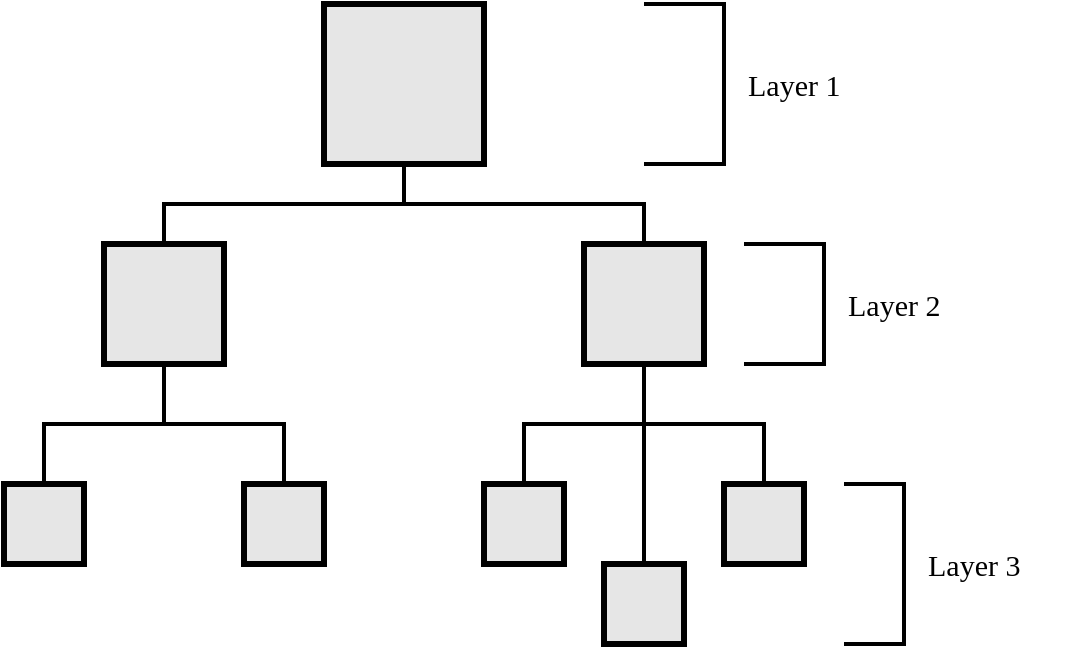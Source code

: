 <mxfile version="20.8.16" type="device"><diagram name="Page-1" id="Hy5NjVVBnPAwAUuSwe-H"><mxGraphModel dx="658" dy="1651" grid="1" gridSize="10" guides="1" tooltips="1" connect="1" arrows="1" fold="1" page="1" pageScale="1" pageWidth="827" pageHeight="1169" math="0" shadow="0"><root><mxCell id="0"/><mxCell id="1" parent="0"/><mxCell id="0tuG0vfoRCgHog60cNdx-2" value="" style="rounded=0;whiteSpace=wrap;html=1;fillColor=#E6E6E6;strokeWidth=3;" parent="1" vertex="1"><mxGeometry x="320" y="-840" width="80" height="80" as="geometry"/></mxCell><mxCell id="0tuG0vfoRCgHog60cNdx-3" value="" style="rounded=0;whiteSpace=wrap;html=1;fillColor=#E6E6E6;strokeWidth=3;" parent="1" vertex="1"><mxGeometry x="210" y="-720" width="60" height="60" as="geometry"/></mxCell><mxCell id="0tuG0vfoRCgHog60cNdx-4" value="" style="rounded=0;whiteSpace=wrap;html=1;fillColor=#E6E6E6;strokeWidth=3;" parent="1" vertex="1"><mxGeometry x="450" y="-720" width="60" height="60" as="geometry"/></mxCell><mxCell id="0tuG0vfoRCgHog60cNdx-5" value="" style="rounded=0;whiteSpace=wrap;html=1;fillColor=#E6E6E6;strokeWidth=3;" parent="1" vertex="1"><mxGeometry x="160" y="-600" width="40" height="40" as="geometry"/></mxCell><mxCell id="0tuG0vfoRCgHog60cNdx-6" value="" style="rounded=0;whiteSpace=wrap;html=1;fillColor=#E6E6E6;strokeWidth=3;" parent="1" vertex="1"><mxGeometry x="280" y="-600" width="40" height="40" as="geometry"/></mxCell><mxCell id="0tuG0vfoRCgHog60cNdx-7" value="" style="rounded=0;whiteSpace=wrap;html=1;fillColor=#E6E6E6;strokeWidth=3;" parent="1" vertex="1"><mxGeometry x="400" y="-600" width="40" height="40" as="geometry"/></mxCell><mxCell id="0tuG0vfoRCgHog60cNdx-8" value="" style="rounded=0;whiteSpace=wrap;html=1;fillColor=#E6E6E6;strokeWidth=3;" parent="1" vertex="1"><mxGeometry x="520" y="-600" width="40" height="40" as="geometry"/></mxCell><mxCell id="0tuG0vfoRCgHog60cNdx-9" value="" style="rounded=0;whiteSpace=wrap;html=1;fillColor=#E6E6E6;strokeWidth=3;" parent="1" vertex="1"><mxGeometry x="460" y="-560" width="40" height="40" as="geometry"/></mxCell><mxCell id="0tuG0vfoRCgHog60cNdx-11" value="" style="endArrow=none;html=1;rounded=0;exitX=0.5;exitY=0;exitDx=0;exitDy=0;entryX=0.5;entryY=1;entryDx=0;entryDy=0;strokeWidth=2;" parent="1" source="0tuG0vfoRCgHog60cNdx-3" target="0tuG0vfoRCgHog60cNdx-2" edge="1"><mxGeometry width="50" height="50" relative="1" as="geometry"><mxPoint x="310" y="-690" as="sourcePoint"/><mxPoint x="360" y="-740" as="targetPoint"/><Array as="points"><mxPoint x="240" y="-740"/><mxPoint x="360" y="-740"/></Array></mxGeometry></mxCell><mxCell id="0tuG0vfoRCgHog60cNdx-12" value="" style="endArrow=none;html=1;rounded=0;strokeWidth=2;entryX=0.5;entryY=0;entryDx=0;entryDy=0;" parent="1" target="0tuG0vfoRCgHog60cNdx-4" edge="1"><mxGeometry width="50" height="50" relative="1" as="geometry"><mxPoint x="360" y="-740" as="sourcePoint"/><mxPoint x="480" y="-790" as="targetPoint"/><Array as="points"><mxPoint x="480" y="-740"/></Array></mxGeometry></mxCell><mxCell id="0tuG0vfoRCgHog60cNdx-13" value="" style="endArrow=none;html=1;rounded=0;strokeWidth=2;exitX=0.5;exitY=0;exitDx=0;exitDy=0;entryX=0.5;entryY=1;entryDx=0;entryDy=0;" parent="1" source="0tuG0vfoRCgHog60cNdx-5" target="0tuG0vfoRCgHog60cNdx-3" edge="1"><mxGeometry width="50" height="50" relative="1" as="geometry"><mxPoint x="300" y="-610" as="sourcePoint"/><mxPoint x="350" y="-660" as="targetPoint"/><Array as="points"><mxPoint x="180" y="-630"/><mxPoint x="240" y="-630"/></Array></mxGeometry></mxCell><mxCell id="0tuG0vfoRCgHog60cNdx-14" value="" style="endArrow=none;html=1;rounded=0;strokeWidth=2;entryX=0.5;entryY=0;entryDx=0;entryDy=0;" parent="1" target="0tuG0vfoRCgHog60cNdx-6" edge="1"><mxGeometry width="50" height="50" relative="1" as="geometry"><mxPoint x="240" y="-630" as="sourcePoint"/><mxPoint x="330" y="-660" as="targetPoint"/><Array as="points"><mxPoint x="300" y="-630"/></Array></mxGeometry></mxCell><mxCell id="0tuG0vfoRCgHog60cNdx-15" value="" style="endArrow=none;html=1;rounded=0;strokeWidth=2;exitX=0.5;exitY=0;exitDx=0;exitDy=0;entryX=0.5;entryY=1;entryDx=0;entryDy=0;" parent="1" source="0tuG0vfoRCgHog60cNdx-7" target="0tuG0vfoRCgHog60cNdx-4" edge="1"><mxGeometry width="50" height="50" relative="1" as="geometry"><mxPoint x="380" y="-610" as="sourcePoint"/><mxPoint x="430" y="-660" as="targetPoint"/><Array as="points"><mxPoint x="420" y="-630"/><mxPoint x="480" y="-630"/></Array></mxGeometry></mxCell><mxCell id="0tuG0vfoRCgHog60cNdx-16" value="" style="endArrow=none;html=1;rounded=0;strokeWidth=2;entryX=0.5;entryY=0;entryDx=0;entryDy=0;" parent="1" target="0tuG0vfoRCgHog60cNdx-8" edge="1"><mxGeometry width="50" height="50" relative="1" as="geometry"><mxPoint x="480" y="-630" as="sourcePoint"/><mxPoint x="570" y="-670" as="targetPoint"/><Array as="points"><mxPoint x="540" y="-630"/></Array></mxGeometry></mxCell><mxCell id="0tuG0vfoRCgHog60cNdx-17" value="" style="endArrow=none;html=1;rounded=0;strokeWidth=2;exitX=0.5;exitY=0;exitDx=0;exitDy=0;" parent="1" source="0tuG0vfoRCgHog60cNdx-9" edge="1"><mxGeometry width="50" height="50" relative="1" as="geometry"><mxPoint x="480" y="-590" as="sourcePoint"/><mxPoint x="480" y="-630" as="targetPoint"/></mxGeometry></mxCell><mxCell id="0tuG0vfoRCgHog60cNdx-18" value="" style="endArrow=none;html=1;rounded=0;strokeWidth=2;" parent="1" edge="1"><mxGeometry width="50" height="50" relative="1" as="geometry"><mxPoint x="480" y="-840" as="sourcePoint"/><mxPoint x="480" y="-760" as="targetPoint"/><Array as="points"><mxPoint x="520" y="-840"/><mxPoint x="520" y="-760"/></Array></mxGeometry></mxCell><mxCell id="0tuG0vfoRCgHog60cNdx-21" value="" style="endArrow=none;html=1;rounded=0;strokeWidth=2;" parent="1" edge="1"><mxGeometry width="50" height="50" relative="1" as="geometry"><mxPoint x="530" y="-720" as="sourcePoint"/><mxPoint x="530" y="-660" as="targetPoint"/><Array as="points"><mxPoint x="570" y="-720"/><mxPoint x="570" y="-660"/></Array></mxGeometry></mxCell><mxCell id="UF8lpKuaq-98vYHl2D-y-1" value="Layer 1&lt;div style=&quot;font-size: 15px;&quot;&gt;&lt;/div&gt;" style="text;strokeColor=none;align=left;fillColor=none;html=1;verticalAlign=middle;whiteSpace=wrap;rounded=0;fontFamily=Ubuntu Mono;fontSize=15;labelBackgroundColor=none;fontColor=#000000;" vertex="1" parent="1"><mxGeometry x="530" y="-820" width="70" height="40" as="geometry"/></mxCell><mxCell id="UF8lpKuaq-98vYHl2D-y-2" value="" style="endArrow=none;html=1;rounded=0;strokeWidth=2;" edge="1" parent="1"><mxGeometry width="50" height="50" relative="1" as="geometry"><mxPoint x="580" y="-600" as="sourcePoint"/><mxPoint x="580" y="-520" as="targetPoint"/><Array as="points"><mxPoint x="610" y="-600"/><mxPoint x="610" y="-580"/><mxPoint x="610" y="-520"/></Array></mxGeometry></mxCell><mxCell id="UF8lpKuaq-98vYHl2D-y-3" value="Layer 3&lt;div style=&quot;font-size: 15px;&quot;&gt;&lt;/div&gt;" style="text;strokeColor=none;align=left;fillColor=none;html=1;verticalAlign=middle;whiteSpace=wrap;rounded=0;fontFamily=Ubuntu Mono;fontSize=15;labelBackgroundColor=none;fontColor=#000000;" vertex="1" parent="1"><mxGeometry x="620" y="-580" width="70" height="40" as="geometry"/></mxCell><mxCell id="UF8lpKuaq-98vYHl2D-y-4" value="Layer 2&lt;br&gt;&lt;div style=&quot;font-size: 15px;&quot;&gt;&lt;/div&gt;" style="text;strokeColor=none;align=left;fillColor=none;html=1;verticalAlign=middle;whiteSpace=wrap;rounded=0;fontFamily=Ubuntu Mono;fontSize=15;labelBackgroundColor=none;fontColor=#000000;" vertex="1" parent="1"><mxGeometry x="580" y="-710" width="70" height="40" as="geometry"/></mxCell></root></mxGraphModel></diagram></mxfile>